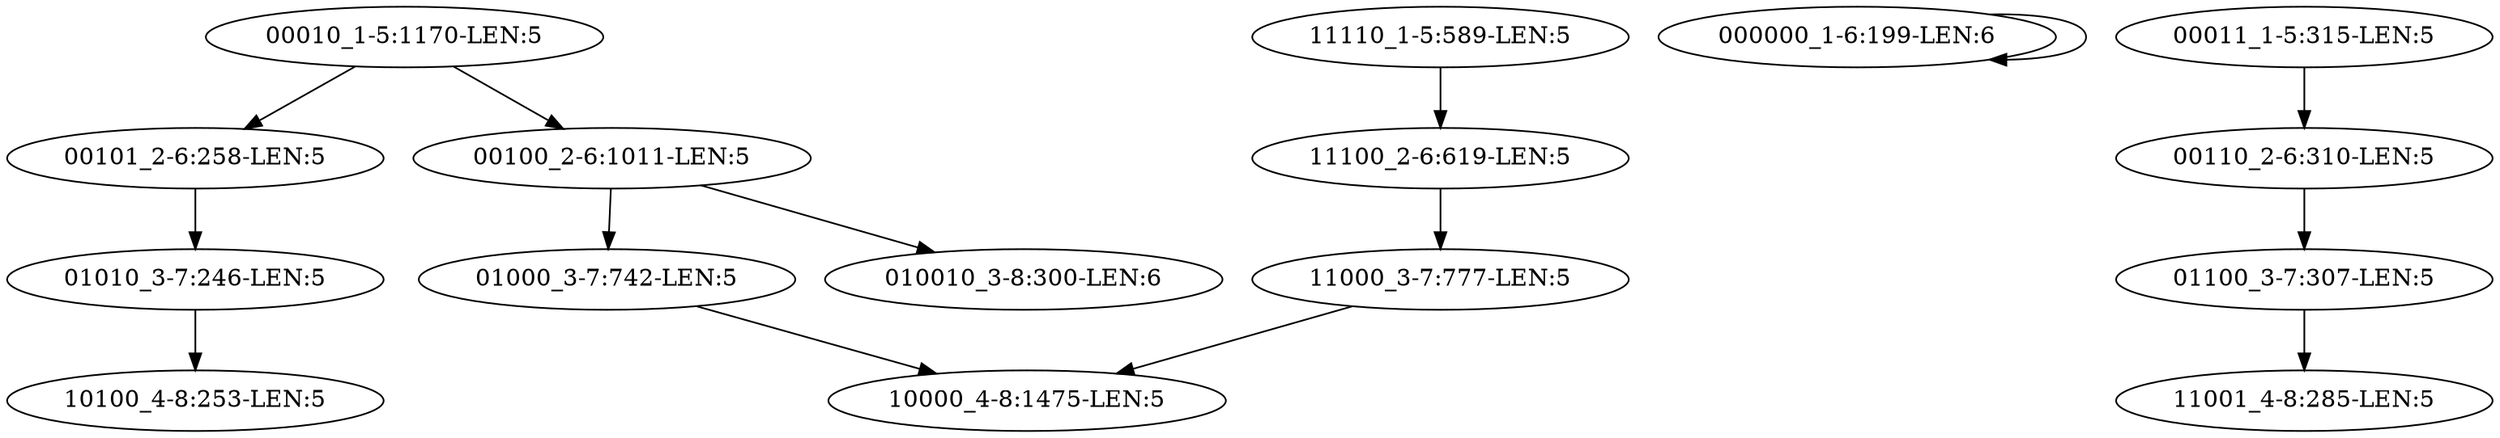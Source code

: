 digraph G {
    "00010_1-5:1170-LEN:5" -> "00101_2-6:258-LEN:5";
    "00010_1-5:1170-LEN:5" -> "00100_2-6:1011-LEN:5";
    "000000_1-6:199-LEN:6" -> "000000_1-6:199-LEN:6";
    "01010_3-7:246-LEN:5" -> "10100_4-8:253-LEN:5";
    "00101_2-6:258-LEN:5" -> "01010_3-7:246-LEN:5";
    "00110_2-6:310-LEN:5" -> "01100_3-7:307-LEN:5";
    "11000_3-7:777-LEN:5" -> "10000_4-8:1475-LEN:5";
    "01100_3-7:307-LEN:5" -> "11001_4-8:285-LEN:5";
    "00011_1-5:315-LEN:5" -> "00110_2-6:310-LEN:5";
    "11110_1-5:589-LEN:5" -> "11100_2-6:619-LEN:5";
    "01000_3-7:742-LEN:5" -> "10000_4-8:1475-LEN:5";
    "11100_2-6:619-LEN:5" -> "11000_3-7:777-LEN:5";
    "00100_2-6:1011-LEN:5" -> "01000_3-7:742-LEN:5";
    "00100_2-6:1011-LEN:5" -> "010010_3-8:300-LEN:6";
}
